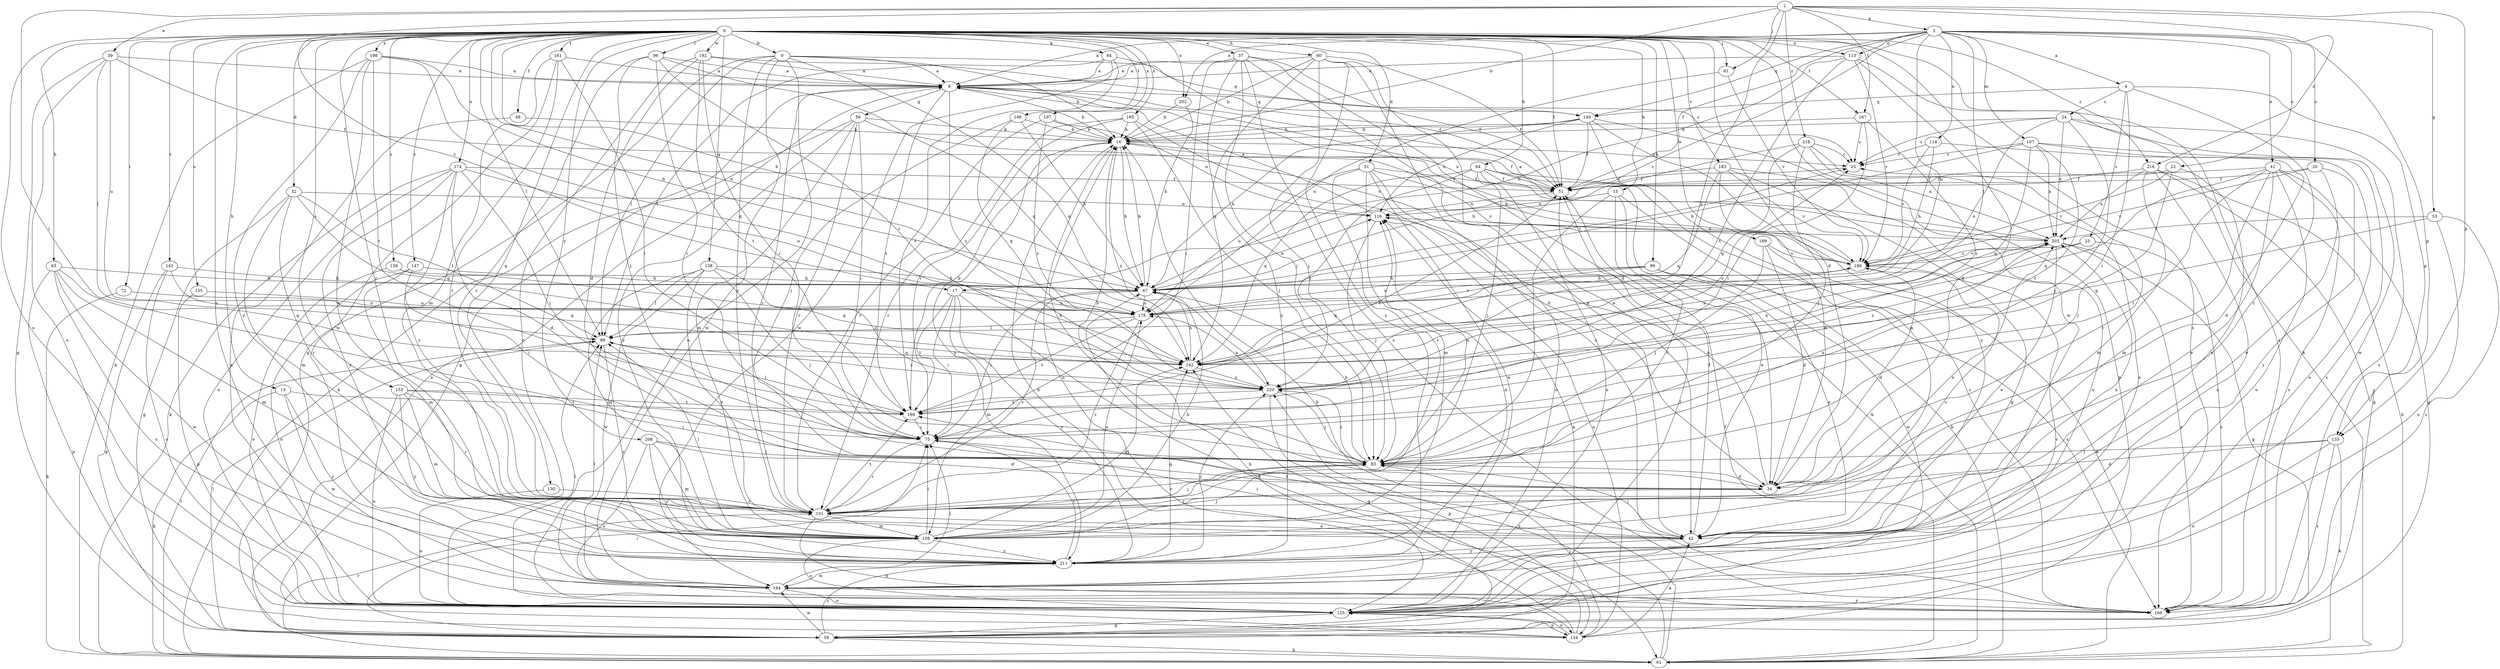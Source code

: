 strict digraph  {
0;
1;
2;
4;
8;
9;
13;
15;
16;
17;
20;
22;
23;
24;
25;
31;
32;
34;
37;
39;
41;
42;
48;
51;
53;
56;
59;
60;
63;
64;
67;
72;
75;
81;
83;
84;
89;
91;
96;
99;
107;
108;
113;
114;
116;
125;
130;
133;
134;
138;
140;
142;
143;
147;
151;
153;
155;
159;
160;
161;
166;
167;
169;
174;
178;
183;
186;
189;
192;
194;
195;
197;
198;
202;
203;
208;
211;
216;
218;
220;
0 -> 9  [label=b];
0 -> 13  [label=b];
0 -> 15  [label=b];
0 -> 31  [label=d];
0 -> 32  [label=d];
0 -> 34  [label=d];
0 -> 37  [label=e];
0 -> 48  [label=f];
0 -> 51  [label=f];
0 -> 60  [label=h];
0 -> 63  [label=h];
0 -> 64  [label=h];
0 -> 67  [label=h];
0 -> 72  [label=i];
0 -> 81  [label=j];
0 -> 84  [label=k];
0 -> 89  [label=k];
0 -> 91  [label=k];
0 -> 96  [label=l];
0 -> 99  [label=l];
0 -> 113  [label=n];
0 -> 125  [label=o];
0 -> 130  [label=p];
0 -> 138  [label=q];
0 -> 143  [label=r];
0 -> 147  [label=r];
0 -> 151  [label=r];
0 -> 153  [label=s];
0 -> 155  [label=s];
0 -> 159  [label=s];
0 -> 160  [label=s];
0 -> 161  [label=t];
0 -> 166  [label=t];
0 -> 167  [label=t];
0 -> 174  [label=u];
0 -> 178  [label=u];
0 -> 183  [label=v];
0 -> 189  [label=w];
0 -> 192  [label=w];
0 -> 194  [label=w];
0 -> 195  [label=x];
0 -> 197  [label=x];
0 -> 198  [label=x];
0 -> 202  [label=x];
0 -> 208  [label=y];
0 -> 211  [label=y];
0 -> 216  [label=z];
1 -> 2  [label=a];
1 -> 16  [label=b];
1 -> 17  [label=c];
1 -> 39  [label=e];
1 -> 53  [label=g];
1 -> 75  [label=i];
1 -> 81  [label=j];
1 -> 133  [label=p];
1 -> 167  [label=t];
1 -> 216  [label=z];
1 -> 218  [label=z];
1 -> 220  [label=z];
2 -> 4  [label=a];
2 -> 8  [label=a];
2 -> 17  [label=c];
2 -> 20  [label=c];
2 -> 22  [label=c];
2 -> 41  [label=e];
2 -> 51  [label=f];
2 -> 99  [label=l];
2 -> 107  [label=m];
2 -> 113  [label=n];
2 -> 114  [label=n];
2 -> 133  [label=p];
2 -> 140  [label=q];
2 -> 178  [label=u];
2 -> 202  [label=x];
4 -> 23  [label=c];
4 -> 24  [label=c];
4 -> 75  [label=i];
4 -> 133  [label=p];
4 -> 140  [label=q];
4 -> 151  [label=r];
8 -> 16  [label=b];
8 -> 56  [label=g];
8 -> 134  [label=p];
8 -> 140  [label=q];
8 -> 151  [label=r];
8 -> 169  [label=t];
8 -> 186  [label=v];
8 -> 203  [label=x];
8 -> 220  [label=z];
9 -> 8  [label=a];
9 -> 16  [label=b];
9 -> 59  [label=g];
9 -> 99  [label=l];
9 -> 125  [label=o];
9 -> 140  [label=q];
9 -> 142  [label=q];
9 -> 151  [label=r];
9 -> 194  [label=w];
13 -> 91  [label=k];
13 -> 169  [label=t];
13 -> 194  [label=w];
13 -> 211  [label=y];
15 -> 42  [label=e];
15 -> 83  [label=j];
15 -> 91  [label=k];
15 -> 116  [label=n];
15 -> 151  [label=r];
16 -> 25  [label=c];
16 -> 51  [label=f];
16 -> 67  [label=h];
16 -> 125  [label=o];
16 -> 211  [label=y];
16 -> 220  [label=z];
17 -> 75  [label=i];
17 -> 91  [label=k];
17 -> 108  [label=m];
17 -> 169  [label=t];
17 -> 178  [label=u];
17 -> 211  [label=y];
20 -> 42  [label=e];
20 -> 51  [label=f];
20 -> 186  [label=v];
20 -> 211  [label=y];
22 -> 42  [label=e];
22 -> 51  [label=f];
22 -> 83  [label=j];
22 -> 186  [label=v];
23 -> 160  [label=s];
23 -> 186  [label=v];
23 -> 220  [label=z];
24 -> 16  [label=b];
24 -> 25  [label=c];
24 -> 83  [label=j];
24 -> 160  [label=s];
24 -> 178  [label=u];
24 -> 194  [label=w];
24 -> 203  [label=x];
25 -> 51  [label=f];
31 -> 51  [label=f];
31 -> 108  [label=m];
31 -> 125  [label=o];
31 -> 151  [label=r];
31 -> 178  [label=u];
31 -> 186  [label=v];
31 -> 194  [label=w];
32 -> 59  [label=g];
32 -> 99  [label=l];
32 -> 108  [label=m];
32 -> 116  [label=n];
32 -> 142  [label=q];
32 -> 151  [label=r];
34 -> 16  [label=b];
34 -> 25  [label=c];
34 -> 116  [label=n];
34 -> 151  [label=r];
37 -> 8  [label=a];
37 -> 34  [label=d];
37 -> 42  [label=e];
37 -> 51  [label=f];
37 -> 75  [label=i];
37 -> 83  [label=j];
37 -> 160  [label=s];
37 -> 211  [label=y];
39 -> 8  [label=a];
39 -> 51  [label=f];
39 -> 59  [label=g];
39 -> 99  [label=l];
39 -> 125  [label=o];
39 -> 178  [label=u];
41 -> 42  [label=e];
41 -> 51  [label=f];
41 -> 59  [label=g];
41 -> 75  [label=i];
41 -> 108  [label=m];
41 -> 125  [label=o];
41 -> 142  [label=q];
41 -> 160  [label=s];
42 -> 51  [label=f];
42 -> 75  [label=i];
42 -> 83  [label=j];
42 -> 169  [label=t];
42 -> 186  [label=v];
42 -> 203  [label=x];
42 -> 211  [label=y];
48 -> 16  [label=b];
48 -> 125  [label=o];
51 -> 116  [label=n];
53 -> 125  [label=o];
53 -> 142  [label=q];
53 -> 160  [label=s];
53 -> 203  [label=x];
56 -> 16  [label=b];
56 -> 75  [label=i];
56 -> 91  [label=k];
56 -> 108  [label=m];
56 -> 151  [label=r];
56 -> 186  [label=v];
56 -> 211  [label=y];
59 -> 67  [label=h];
59 -> 75  [label=i];
59 -> 91  [label=k];
59 -> 99  [label=l];
59 -> 116  [label=n];
59 -> 151  [label=r];
59 -> 194  [label=w];
59 -> 211  [label=y];
60 -> 8  [label=a];
60 -> 16  [label=b];
60 -> 42  [label=e];
60 -> 51  [label=f];
60 -> 83  [label=j];
60 -> 142  [label=q];
60 -> 160  [label=s];
60 -> 211  [label=y];
63 -> 67  [label=h];
63 -> 108  [label=m];
63 -> 134  [label=p];
63 -> 142  [label=q];
63 -> 160  [label=s];
63 -> 194  [label=w];
64 -> 51  [label=f];
64 -> 83  [label=j];
64 -> 91  [label=k];
64 -> 125  [label=o];
64 -> 142  [label=q];
64 -> 160  [label=s];
64 -> 220  [label=z];
67 -> 16  [label=b];
67 -> 25  [label=c];
67 -> 75  [label=i];
67 -> 116  [label=n];
67 -> 151  [label=r];
67 -> 178  [label=u];
72 -> 91  [label=k];
72 -> 178  [label=u];
75 -> 83  [label=j];
75 -> 151  [label=r];
81 -> 178  [label=u];
81 -> 186  [label=v];
83 -> 16  [label=b];
83 -> 34  [label=d];
83 -> 67  [label=h];
83 -> 116  [label=n];
83 -> 151  [label=r];
83 -> 203  [label=x];
83 -> 220  [label=z];
84 -> 8  [label=a];
84 -> 51  [label=f];
84 -> 99  [label=l];
84 -> 169  [label=t];
84 -> 194  [label=w];
89 -> 42  [label=e];
89 -> 67  [label=h];
89 -> 142  [label=q];
89 -> 160  [label=s];
89 -> 178  [label=u];
89 -> 194  [label=w];
91 -> 8  [label=a];
91 -> 16  [label=b];
91 -> 51  [label=f];
91 -> 99  [label=l];
91 -> 220  [label=z];
96 -> 8  [label=a];
96 -> 75  [label=i];
96 -> 83  [label=j];
96 -> 142  [label=q];
96 -> 151  [label=r];
96 -> 220  [label=z];
99 -> 142  [label=q];
99 -> 211  [label=y];
99 -> 220  [label=z];
107 -> 25  [label=c];
107 -> 67  [label=h];
107 -> 125  [label=o];
107 -> 142  [label=q];
107 -> 160  [label=s];
107 -> 169  [label=t];
107 -> 203  [label=x];
108 -> 67  [label=h];
108 -> 75  [label=i];
108 -> 83  [label=j];
108 -> 99  [label=l];
108 -> 125  [label=o];
108 -> 142  [label=q];
108 -> 178  [label=u];
108 -> 211  [label=y];
113 -> 8  [label=a];
113 -> 34  [label=d];
113 -> 67  [label=h];
113 -> 160  [label=s];
113 -> 169  [label=t];
113 -> 186  [label=v];
114 -> 25  [label=c];
114 -> 34  [label=d];
114 -> 67  [label=h];
114 -> 186  [label=v];
116 -> 8  [label=a];
116 -> 83  [label=j];
116 -> 203  [label=x];
125 -> 51  [label=f];
125 -> 59  [label=g];
125 -> 134  [label=p];
125 -> 186  [label=v];
130 -> 125  [label=o];
130 -> 151  [label=r];
133 -> 34  [label=d];
133 -> 83  [label=j];
133 -> 91  [label=k];
133 -> 125  [label=o];
133 -> 160  [label=s];
134 -> 16  [label=b];
134 -> 42  [label=e];
134 -> 83  [label=j];
134 -> 116  [label=n];
134 -> 125  [label=o];
134 -> 142  [label=q];
138 -> 42  [label=e];
138 -> 67  [label=h];
138 -> 83  [label=j];
138 -> 99  [label=l];
138 -> 108  [label=m];
138 -> 194  [label=w];
138 -> 220  [label=z];
140 -> 16  [label=b];
140 -> 51  [label=f];
140 -> 67  [label=h];
140 -> 108  [label=m];
140 -> 116  [label=n];
140 -> 134  [label=p];
140 -> 211  [label=y];
142 -> 67  [label=h];
142 -> 203  [label=x];
142 -> 220  [label=z];
143 -> 59  [label=g];
143 -> 67  [label=h];
143 -> 125  [label=o];
143 -> 142  [label=q];
147 -> 67  [label=h];
147 -> 75  [label=i];
147 -> 108  [label=m];
147 -> 125  [label=o];
151 -> 42  [label=e];
151 -> 83  [label=j];
151 -> 108  [label=m];
151 -> 134  [label=p];
151 -> 169  [label=t];
151 -> 203  [label=x];
153 -> 83  [label=j];
153 -> 108  [label=m];
153 -> 125  [label=o];
153 -> 151  [label=r];
153 -> 169  [label=t];
153 -> 211  [label=y];
155 -> 134  [label=p];
155 -> 178  [label=u];
159 -> 67  [label=h];
159 -> 125  [label=o];
159 -> 142  [label=q];
160 -> 99  [label=l];
161 -> 8  [label=a];
161 -> 75  [label=i];
161 -> 108  [label=m];
161 -> 151  [label=r];
161 -> 194  [label=w];
166 -> 16  [label=b];
166 -> 67  [label=h];
166 -> 83  [label=j];
166 -> 142  [label=q];
167 -> 16  [label=b];
167 -> 25  [label=c];
167 -> 75  [label=i];
167 -> 220  [label=z];
169 -> 16  [label=b];
169 -> 51  [label=f];
169 -> 75  [label=i];
169 -> 99  [label=l];
174 -> 34  [label=d];
174 -> 51  [label=f];
174 -> 75  [label=i];
174 -> 91  [label=k];
174 -> 125  [label=o];
174 -> 151  [label=r];
174 -> 178  [label=u];
174 -> 211  [label=y];
178 -> 99  [label=l];
178 -> 151  [label=r];
178 -> 169  [label=t];
178 -> 186  [label=v];
183 -> 34  [label=d];
183 -> 51  [label=f];
183 -> 59  [label=g];
183 -> 125  [label=o];
183 -> 142  [label=q];
183 -> 186  [label=v];
186 -> 16  [label=b];
186 -> 34  [label=d];
186 -> 67  [label=h];
189 -> 34  [label=d];
189 -> 83  [label=j];
189 -> 91  [label=k];
189 -> 186  [label=v];
192 -> 8  [label=a];
192 -> 25  [label=c];
192 -> 34  [label=d];
192 -> 75  [label=i];
192 -> 125  [label=o];
192 -> 169  [label=t];
194 -> 75  [label=i];
194 -> 99  [label=l];
194 -> 125  [label=o];
194 -> 160  [label=s];
195 -> 16  [label=b];
195 -> 34  [label=d];
195 -> 75  [label=i];
195 -> 83  [label=j];
195 -> 151  [label=r];
197 -> 16  [label=b];
197 -> 116  [label=n];
197 -> 151  [label=r];
197 -> 220  [label=z];
198 -> 8  [label=a];
198 -> 42  [label=e];
198 -> 67  [label=h];
198 -> 91  [label=k];
198 -> 142  [label=q];
198 -> 169  [label=t];
198 -> 211  [label=y];
202 -> 16  [label=b];
202 -> 67  [label=h];
203 -> 8  [label=a];
203 -> 42  [label=e];
203 -> 59  [label=g];
203 -> 160  [label=s];
203 -> 186  [label=v];
208 -> 34  [label=d];
208 -> 83  [label=j];
208 -> 108  [label=m];
208 -> 160  [label=s];
208 -> 211  [label=y];
211 -> 75  [label=i];
211 -> 116  [label=n];
211 -> 142  [label=q];
211 -> 194  [label=w];
211 -> 220  [label=z];
216 -> 51  [label=f];
216 -> 59  [label=g];
216 -> 91  [label=k];
216 -> 108  [label=m];
216 -> 125  [label=o];
216 -> 203  [label=x];
218 -> 25  [label=c];
218 -> 67  [label=h];
218 -> 83  [label=j];
218 -> 125  [label=o];
218 -> 142  [label=q];
218 -> 203  [label=x];
220 -> 25  [label=c];
220 -> 83  [label=j];
220 -> 134  [label=p];
220 -> 169  [label=t];
220 -> 178  [label=u];
220 -> 203  [label=x];
}

